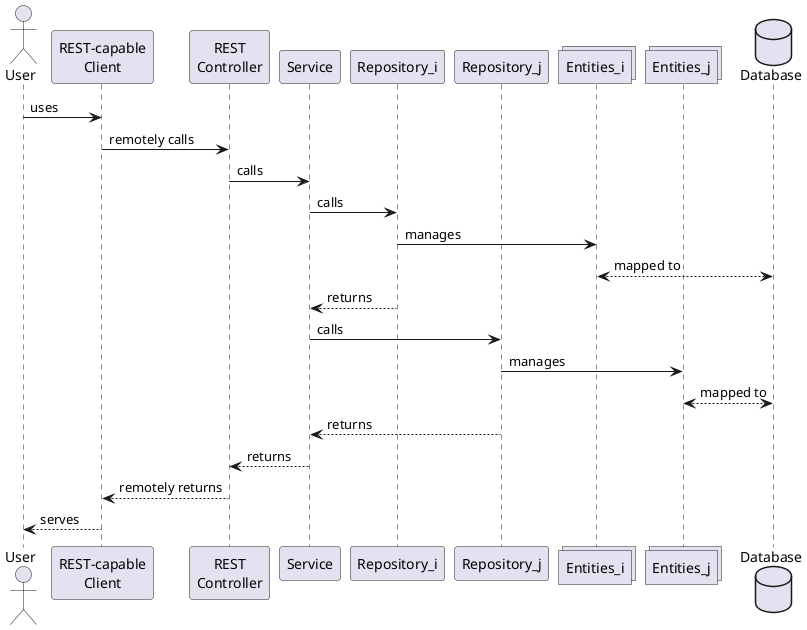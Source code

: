 @startuml SequenceDiagram
actor User as U
participant "REST-capable\nClient" as RCC
participant "REST\nController" as RC
participant Service as S
participant Repository_i as Ri
participant Repository_j as Rj
collections Entities_i as Ei
collections Entities_j as Ej
database Database as DB
U -> RCC : uses
RCC -> RC : remotely calls
RC -> S : calls
S -> Ri : calls
Ri -> Ei : manages
Ei <--> DB : mapped to
Ri --> S : returns
S -> Rj : calls
Rj -> Ej : manages
Ej <--> DB : mapped to
Rj --> S : returns
S --> RC : returns
RC --> RCC : remotely returns
RCC --> U : serves
@enduml